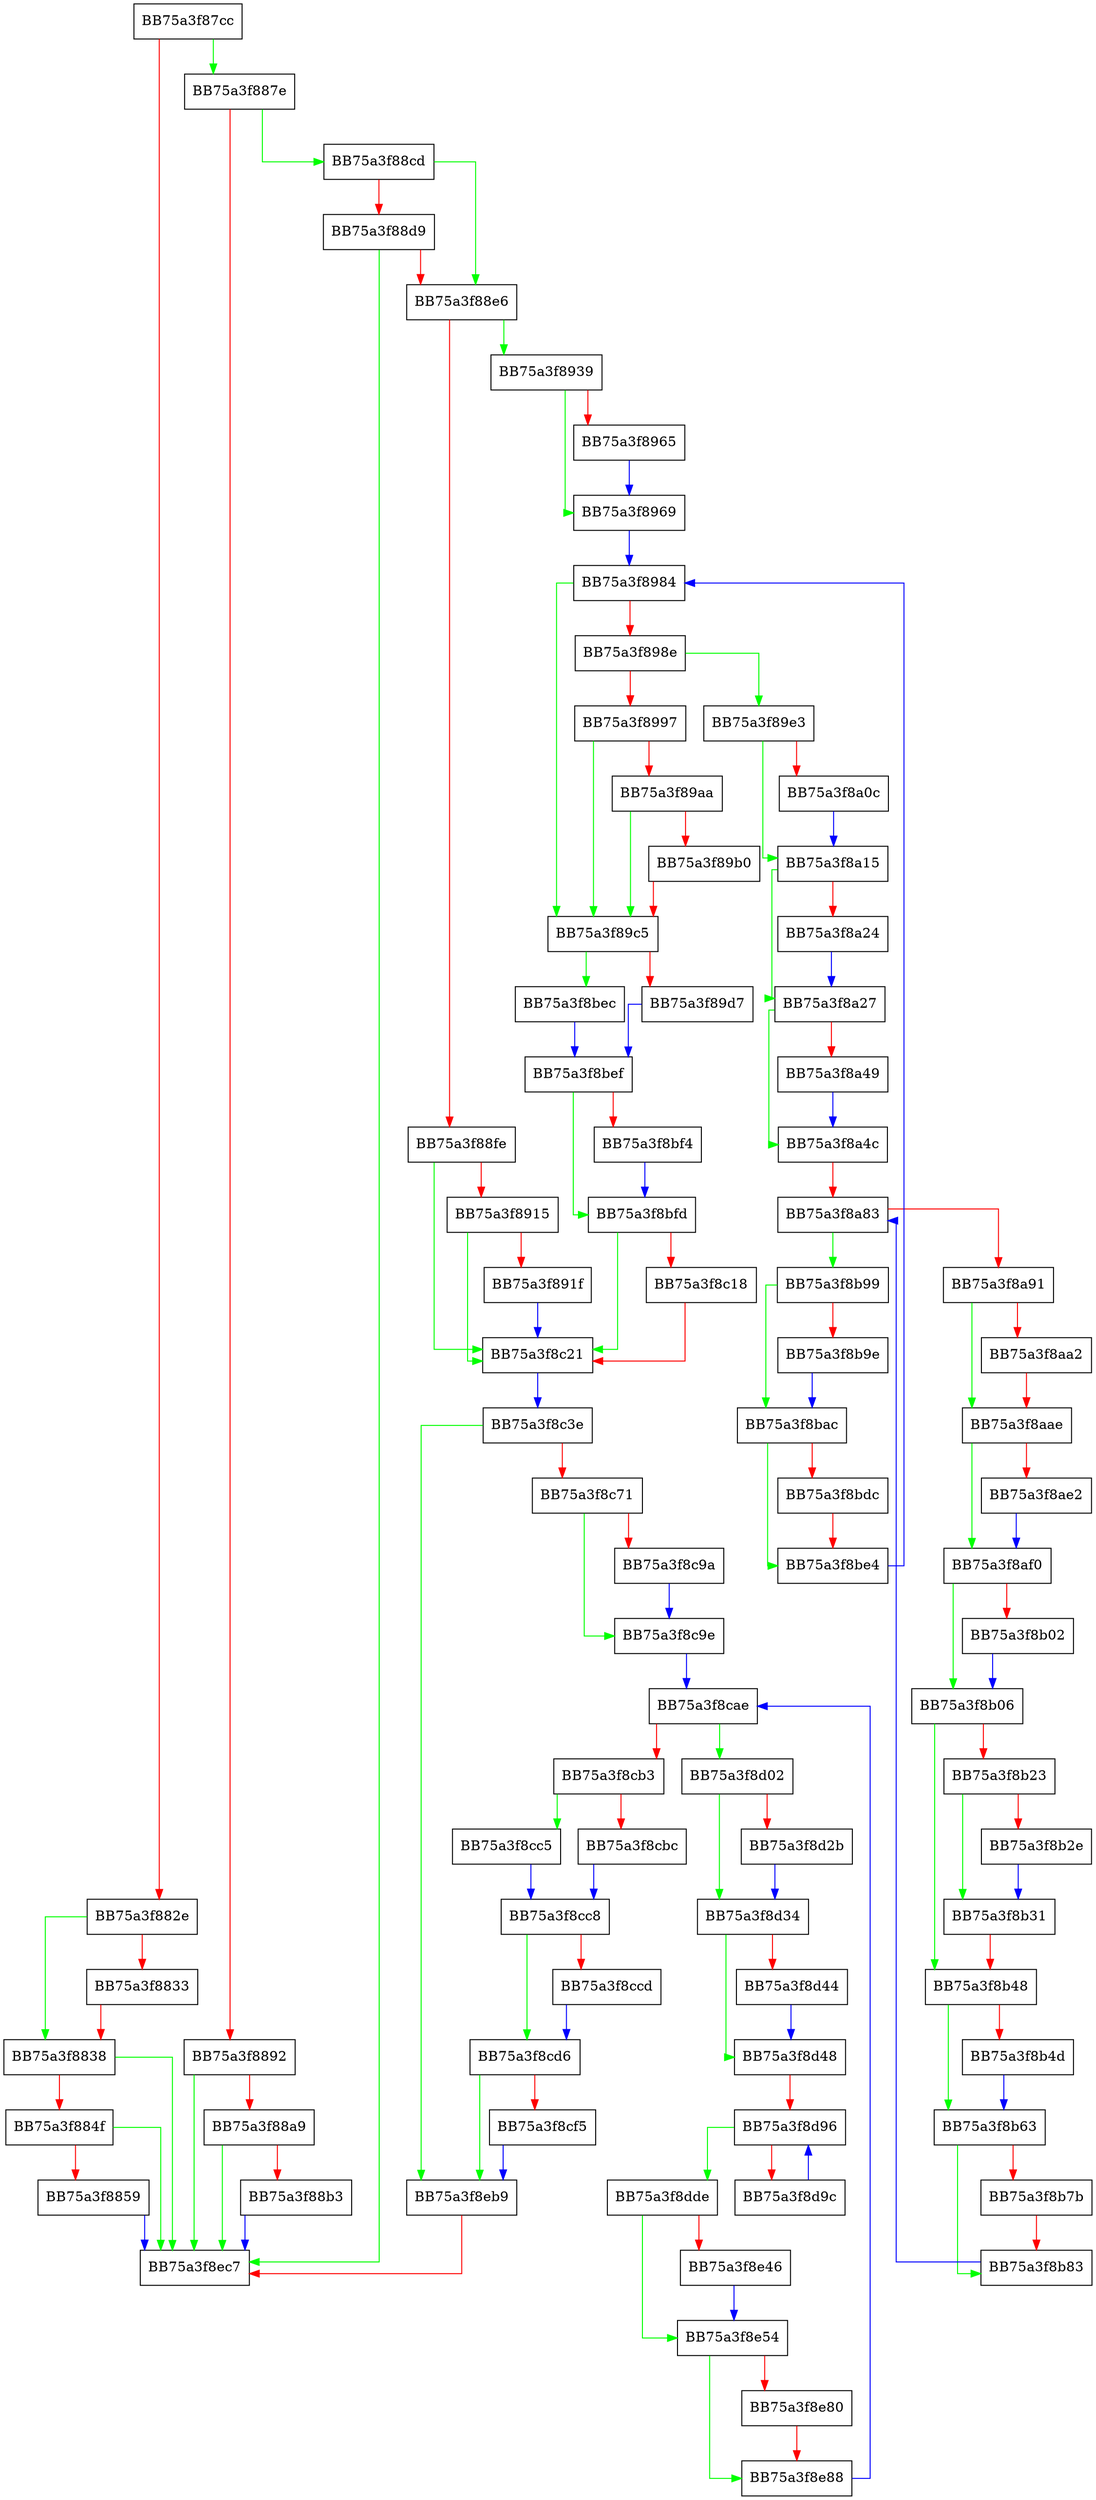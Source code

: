 digraph AddNetworkConnectionInfo {
  node [shape="box"];
  graph [splines=ortho];
  BB75a3f87cc -> BB75a3f887e [color="green"];
  BB75a3f87cc -> BB75a3f882e [color="red"];
  BB75a3f882e -> BB75a3f8838 [color="green"];
  BB75a3f882e -> BB75a3f8833 [color="red"];
  BB75a3f8833 -> BB75a3f8838 [color="red"];
  BB75a3f8838 -> BB75a3f8ec7 [color="green"];
  BB75a3f8838 -> BB75a3f884f [color="red"];
  BB75a3f884f -> BB75a3f8ec7 [color="green"];
  BB75a3f884f -> BB75a3f8859 [color="red"];
  BB75a3f8859 -> BB75a3f8ec7 [color="blue"];
  BB75a3f887e -> BB75a3f88cd [color="green"];
  BB75a3f887e -> BB75a3f8892 [color="red"];
  BB75a3f8892 -> BB75a3f8ec7 [color="green"];
  BB75a3f8892 -> BB75a3f88a9 [color="red"];
  BB75a3f88a9 -> BB75a3f8ec7 [color="green"];
  BB75a3f88a9 -> BB75a3f88b3 [color="red"];
  BB75a3f88b3 -> BB75a3f8ec7 [color="blue"];
  BB75a3f88cd -> BB75a3f88e6 [color="green"];
  BB75a3f88cd -> BB75a3f88d9 [color="red"];
  BB75a3f88d9 -> BB75a3f8ec7 [color="green"];
  BB75a3f88d9 -> BB75a3f88e6 [color="red"];
  BB75a3f88e6 -> BB75a3f8939 [color="green"];
  BB75a3f88e6 -> BB75a3f88fe [color="red"];
  BB75a3f88fe -> BB75a3f8c21 [color="green"];
  BB75a3f88fe -> BB75a3f8915 [color="red"];
  BB75a3f8915 -> BB75a3f8c21 [color="green"];
  BB75a3f8915 -> BB75a3f891f [color="red"];
  BB75a3f891f -> BB75a3f8c21 [color="blue"];
  BB75a3f8939 -> BB75a3f8969 [color="green"];
  BB75a3f8939 -> BB75a3f8965 [color="red"];
  BB75a3f8965 -> BB75a3f8969 [color="blue"];
  BB75a3f8969 -> BB75a3f8984 [color="blue"];
  BB75a3f8984 -> BB75a3f89c5 [color="green"];
  BB75a3f8984 -> BB75a3f898e [color="red"];
  BB75a3f898e -> BB75a3f89e3 [color="green"];
  BB75a3f898e -> BB75a3f8997 [color="red"];
  BB75a3f8997 -> BB75a3f89c5 [color="green"];
  BB75a3f8997 -> BB75a3f89aa [color="red"];
  BB75a3f89aa -> BB75a3f89c5 [color="green"];
  BB75a3f89aa -> BB75a3f89b0 [color="red"];
  BB75a3f89b0 -> BB75a3f89c5 [color="red"];
  BB75a3f89c5 -> BB75a3f8bec [color="green"];
  BB75a3f89c5 -> BB75a3f89d7 [color="red"];
  BB75a3f89d7 -> BB75a3f8bef [color="blue"];
  BB75a3f89e3 -> BB75a3f8a15 [color="green"];
  BB75a3f89e3 -> BB75a3f8a0c [color="red"];
  BB75a3f8a0c -> BB75a3f8a15 [color="blue"];
  BB75a3f8a15 -> BB75a3f8a27 [color="green"];
  BB75a3f8a15 -> BB75a3f8a24 [color="red"];
  BB75a3f8a24 -> BB75a3f8a27 [color="blue"];
  BB75a3f8a27 -> BB75a3f8a4c [color="green"];
  BB75a3f8a27 -> BB75a3f8a49 [color="red"];
  BB75a3f8a49 -> BB75a3f8a4c [color="blue"];
  BB75a3f8a4c -> BB75a3f8a83 [color="red"];
  BB75a3f8a83 -> BB75a3f8b99 [color="green"];
  BB75a3f8a83 -> BB75a3f8a91 [color="red"];
  BB75a3f8a91 -> BB75a3f8aae [color="green"];
  BB75a3f8a91 -> BB75a3f8aa2 [color="red"];
  BB75a3f8aa2 -> BB75a3f8aae [color="red"];
  BB75a3f8aae -> BB75a3f8af0 [color="green"];
  BB75a3f8aae -> BB75a3f8ae2 [color="red"];
  BB75a3f8ae2 -> BB75a3f8af0 [color="blue"];
  BB75a3f8af0 -> BB75a3f8b06 [color="green"];
  BB75a3f8af0 -> BB75a3f8b02 [color="red"];
  BB75a3f8b02 -> BB75a3f8b06 [color="blue"];
  BB75a3f8b06 -> BB75a3f8b48 [color="green"];
  BB75a3f8b06 -> BB75a3f8b23 [color="red"];
  BB75a3f8b23 -> BB75a3f8b31 [color="green"];
  BB75a3f8b23 -> BB75a3f8b2e [color="red"];
  BB75a3f8b2e -> BB75a3f8b31 [color="blue"];
  BB75a3f8b31 -> BB75a3f8b48 [color="red"];
  BB75a3f8b48 -> BB75a3f8b63 [color="green"];
  BB75a3f8b48 -> BB75a3f8b4d [color="red"];
  BB75a3f8b4d -> BB75a3f8b63 [color="blue"];
  BB75a3f8b63 -> BB75a3f8b83 [color="green"];
  BB75a3f8b63 -> BB75a3f8b7b [color="red"];
  BB75a3f8b7b -> BB75a3f8b83 [color="red"];
  BB75a3f8b83 -> BB75a3f8a83 [color="blue"];
  BB75a3f8b99 -> BB75a3f8bac [color="green"];
  BB75a3f8b99 -> BB75a3f8b9e [color="red"];
  BB75a3f8b9e -> BB75a3f8bac [color="blue"];
  BB75a3f8bac -> BB75a3f8be4 [color="green"];
  BB75a3f8bac -> BB75a3f8bdc [color="red"];
  BB75a3f8bdc -> BB75a3f8be4 [color="red"];
  BB75a3f8be4 -> BB75a3f8984 [color="blue"];
  BB75a3f8bec -> BB75a3f8bef [color="blue"];
  BB75a3f8bef -> BB75a3f8bfd [color="green"];
  BB75a3f8bef -> BB75a3f8bf4 [color="red"];
  BB75a3f8bf4 -> BB75a3f8bfd [color="blue"];
  BB75a3f8bfd -> BB75a3f8c21 [color="green"];
  BB75a3f8bfd -> BB75a3f8c18 [color="red"];
  BB75a3f8c18 -> BB75a3f8c21 [color="red"];
  BB75a3f8c21 -> BB75a3f8c3e [color="blue"];
  BB75a3f8c3e -> BB75a3f8eb9 [color="green"];
  BB75a3f8c3e -> BB75a3f8c71 [color="red"];
  BB75a3f8c71 -> BB75a3f8c9e [color="green"];
  BB75a3f8c71 -> BB75a3f8c9a [color="red"];
  BB75a3f8c9a -> BB75a3f8c9e [color="blue"];
  BB75a3f8c9e -> BB75a3f8cae [color="blue"];
  BB75a3f8cae -> BB75a3f8d02 [color="green"];
  BB75a3f8cae -> BB75a3f8cb3 [color="red"];
  BB75a3f8cb3 -> BB75a3f8cc5 [color="green"];
  BB75a3f8cb3 -> BB75a3f8cbc [color="red"];
  BB75a3f8cbc -> BB75a3f8cc8 [color="blue"];
  BB75a3f8cc5 -> BB75a3f8cc8 [color="blue"];
  BB75a3f8cc8 -> BB75a3f8cd6 [color="green"];
  BB75a3f8cc8 -> BB75a3f8ccd [color="red"];
  BB75a3f8ccd -> BB75a3f8cd6 [color="blue"];
  BB75a3f8cd6 -> BB75a3f8eb9 [color="green"];
  BB75a3f8cd6 -> BB75a3f8cf5 [color="red"];
  BB75a3f8cf5 -> BB75a3f8eb9 [color="blue"];
  BB75a3f8d02 -> BB75a3f8d34 [color="green"];
  BB75a3f8d02 -> BB75a3f8d2b [color="red"];
  BB75a3f8d2b -> BB75a3f8d34 [color="blue"];
  BB75a3f8d34 -> BB75a3f8d48 [color="green"];
  BB75a3f8d34 -> BB75a3f8d44 [color="red"];
  BB75a3f8d44 -> BB75a3f8d48 [color="blue"];
  BB75a3f8d48 -> BB75a3f8d96 [color="red"];
  BB75a3f8d96 -> BB75a3f8dde [color="green"];
  BB75a3f8d96 -> BB75a3f8d9c [color="red"];
  BB75a3f8d9c -> BB75a3f8d96 [color="blue"];
  BB75a3f8dde -> BB75a3f8e54 [color="green"];
  BB75a3f8dde -> BB75a3f8e46 [color="red"];
  BB75a3f8e46 -> BB75a3f8e54 [color="blue"];
  BB75a3f8e54 -> BB75a3f8e88 [color="green"];
  BB75a3f8e54 -> BB75a3f8e80 [color="red"];
  BB75a3f8e80 -> BB75a3f8e88 [color="red"];
  BB75a3f8e88 -> BB75a3f8cae [color="blue"];
  BB75a3f8eb9 -> BB75a3f8ec7 [color="red"];
}